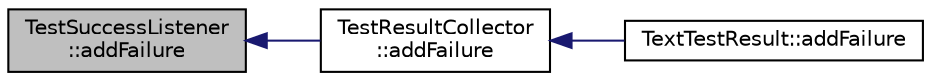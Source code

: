digraph "TestSuccessListener::addFailure"
{
  edge [fontname="Helvetica",fontsize="10",labelfontname="Helvetica",labelfontsize="10"];
  node [fontname="Helvetica",fontsize="10",shape=record];
  rankdir="LR";
  Node1 [label="TestSuccessListener\l::addFailure",height=0.2,width=0.4,color="black", fillcolor="grey75", style="filled", fontcolor="black"];
  Node1 -> Node2 [dir="back",color="midnightblue",fontsize="10",style="solid",fontname="Helvetica"];
  Node2 [label="TestResultCollector\l::addFailure",height=0.2,width=0.4,color="black", fillcolor="white", style="filled",URL="$class_test_result_collector.html#af53cbc55621f0eb0dc02d8b0203ea321",tooltip="Called when a failure occurs while running a test. "];
  Node2 -> Node3 [dir="back",color="midnightblue",fontsize="10",style="solid",fontname="Helvetica"];
  Node3 [label="TextTestResult::addFailure",height=0.2,width=0.4,color="black", fillcolor="white", style="filled",URL="$class_text_test_result.html#a721d2df2af00cbb4bc0f30035729f5ad",tooltip="Called when a failure occurs while running a test. "];
}
